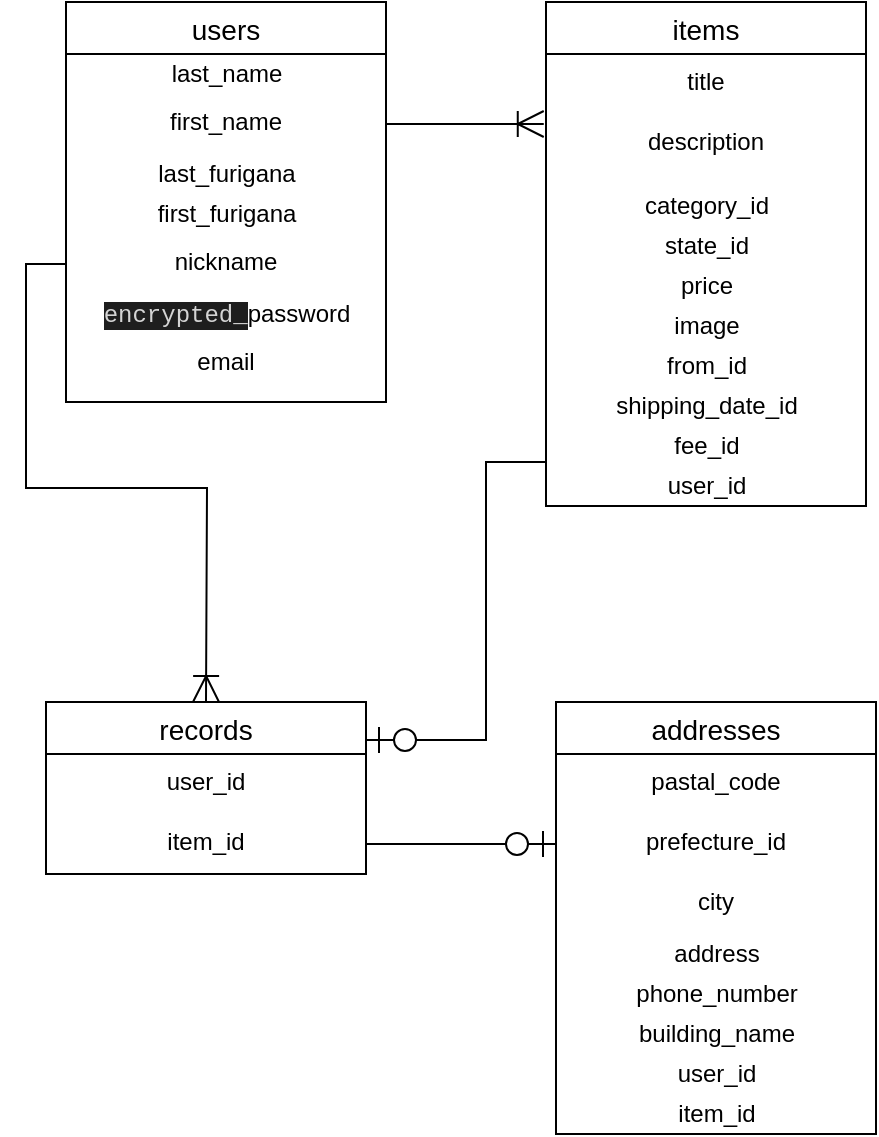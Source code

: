 <mxfile version="14.2.4" type="embed">
    <diagram id="J0tkj7klWX1JQdpSFdzE" name="ページ1">
        <mxGraphModel dx="2058" dy="722" grid="1" gridSize="10" guides="1" tooltips="1" connect="1" arrows="1" fold="1" page="1" pageScale="1" pageWidth="850" pageHeight="1100" math="0" shadow="0">
            <root>
                <mxCell id="0"/>
                <mxCell id="1" parent="0"/>
                <mxCell id="7" value="items" style="swimlane;fontStyle=0;childLayout=stackLayout;horizontal=1;startSize=26;horizontalStack=0;resizeParent=1;resizeParentMax=0;resizeLast=0;collapsible=1;marginBottom=0;align=center;fontSize=14;" parent="1" vertex="1">
                    <mxGeometry x="260" y="70" width="160" height="252" as="geometry"/>
                </mxCell>
                <mxCell id="8" value="title" style="text;strokeColor=none;fillColor=none;spacingLeft=4;spacingRight=4;overflow=hidden;rotatable=0;points=[[0,0.5],[1,0.5]];portConstraint=eastwest;fontSize=12;align=center;" parent="7" vertex="1">
                    <mxGeometry y="26" width="160" height="30" as="geometry"/>
                </mxCell>
                <mxCell id="9" value="description" style="text;strokeColor=none;fillColor=none;spacingLeft=4;spacingRight=4;overflow=hidden;rotatable=0;points=[[0,0.5],[1,0.5]];portConstraint=eastwest;fontSize=12;align=center;" parent="7" vertex="1">
                    <mxGeometry y="56" width="160" height="36" as="geometry"/>
                </mxCell>
                <mxCell id="26" value="category_id" style="text;html=1;resizable=0;autosize=1;align=center;verticalAlign=middle;points=[];fillColor=none;strokeColor=none;rounded=0;" parent="7" vertex="1">
                    <mxGeometry y="92" width="160" height="20" as="geometry"/>
                </mxCell>
                <mxCell id="27" value="state_id" style="text;html=1;resizable=0;autosize=1;align=center;verticalAlign=middle;points=[];fillColor=none;strokeColor=none;rounded=0;" parent="7" vertex="1">
                    <mxGeometry y="112" width="160" height="20" as="geometry"/>
                </mxCell>
                <mxCell id="28" value="price" style="text;html=1;resizable=0;autosize=1;align=center;verticalAlign=middle;points=[];fillColor=none;strokeColor=none;rounded=0;" parent="7" vertex="1">
                    <mxGeometry y="132" width="160" height="20" as="geometry"/>
                </mxCell>
                <mxCell id="29" value="image" style="text;html=1;resizable=0;autosize=1;align=center;verticalAlign=middle;points=[];fillColor=none;strokeColor=none;rounded=0;" parent="7" vertex="1">
                    <mxGeometry y="152" width="160" height="20" as="geometry"/>
                </mxCell>
                <mxCell id="30" value="from_id" style="text;html=1;resizable=0;autosize=1;align=center;verticalAlign=middle;points=[];fillColor=none;strokeColor=none;rounded=0;" parent="7" vertex="1">
                    <mxGeometry y="172" width="160" height="20" as="geometry"/>
                </mxCell>
                <mxCell id="31" value="shipping_date_id" style="text;html=1;resizable=0;autosize=1;align=center;verticalAlign=middle;points=[];fillColor=none;strokeColor=none;rounded=0;" parent="7" vertex="1">
                    <mxGeometry y="192" width="160" height="20" as="geometry"/>
                </mxCell>
                <mxCell id="32" value="fee_id" style="text;html=1;resizable=0;autosize=1;align=center;verticalAlign=middle;points=[];fillColor=none;strokeColor=none;rounded=0;" parent="7" vertex="1">
                    <mxGeometry y="212" width="160" height="20" as="geometry"/>
                </mxCell>
                <mxCell id="33" value="user_id" style="text;html=1;resizable=0;autosize=1;align=center;verticalAlign=middle;points=[];fillColor=none;strokeColor=none;rounded=0;" parent="7" vertex="1">
                    <mxGeometry y="232" width="160" height="20" as="geometry"/>
                </mxCell>
                <mxCell id="11" value="records" style="swimlane;fontStyle=0;childLayout=stackLayout;horizontal=1;startSize=26;horizontalStack=0;resizeParent=1;resizeParentMax=0;resizeLast=0;collapsible=1;marginBottom=0;align=center;fontSize=14;" parent="1" vertex="1">
                    <mxGeometry x="10" y="420" width="160" height="86" as="geometry"/>
                </mxCell>
                <mxCell id="13" value="user_id" style="text;strokeColor=none;fillColor=none;spacingLeft=4;spacingRight=4;overflow=hidden;rotatable=0;points=[[0,0.5],[1,0.5]];portConstraint=eastwest;fontSize=12;align=center;" parent="11" vertex="1">
                    <mxGeometry y="26" width="160" height="30" as="geometry"/>
                </mxCell>
                <mxCell id="14" value="item_id" style="text;strokeColor=none;fillColor=none;spacingLeft=4;spacingRight=4;overflow=hidden;rotatable=0;points=[[0,0.5],[1,0.5]];portConstraint=eastwest;fontSize=12;align=center;" parent="11" vertex="1">
                    <mxGeometry y="56" width="160" height="30" as="geometry"/>
                </mxCell>
                <mxCell id="15" value="addresses" style="swimlane;fontStyle=0;childLayout=stackLayout;horizontal=1;startSize=26;horizontalStack=0;resizeParent=1;resizeParentMax=0;resizeLast=0;collapsible=1;marginBottom=0;align=center;fontSize=14;" parent="1" vertex="1">
                    <mxGeometry x="265" y="420" width="160" height="216" as="geometry"/>
                </mxCell>
                <mxCell id="16" value="pastal_code" style="text;strokeColor=none;fillColor=none;spacingLeft=4;spacingRight=4;overflow=hidden;rotatable=0;points=[[0,0.5],[1,0.5]];portConstraint=eastwest;fontSize=12;align=center;" parent="15" vertex="1">
                    <mxGeometry y="26" width="160" height="30" as="geometry"/>
                </mxCell>
                <mxCell id="17" value="prefecture_id" style="text;strokeColor=none;fillColor=none;spacingLeft=4;spacingRight=4;overflow=hidden;rotatable=0;points=[[0,0.5],[1,0.5]];portConstraint=eastwest;fontSize=12;align=center;" parent="15" vertex="1">
                    <mxGeometry y="56" width="160" height="30" as="geometry"/>
                </mxCell>
                <mxCell id="18" value="city" style="text;strokeColor=none;fillColor=none;spacingLeft=4;spacingRight=4;overflow=hidden;rotatable=0;points=[[0,0.5],[1,0.5]];portConstraint=eastwest;fontSize=12;align=center;" parent="15" vertex="1">
                    <mxGeometry y="86" width="160" height="30" as="geometry"/>
                </mxCell>
                <mxCell id="48" value="address" style="text;html=1;resizable=0;autosize=1;align=center;verticalAlign=middle;points=[];fillColor=none;strokeColor=none;rounded=0;" parent="15" vertex="1">
                    <mxGeometry y="116" width="160" height="20" as="geometry"/>
                </mxCell>
                <mxCell id="49" value="phone_number" style="text;html=1;resizable=0;autosize=1;align=center;verticalAlign=middle;points=[];fillColor=none;strokeColor=none;rounded=0;" parent="15" vertex="1">
                    <mxGeometry y="136" width="160" height="20" as="geometry"/>
                </mxCell>
                <mxCell id="57" value="building_name" style="text;html=1;resizable=0;autosize=1;align=center;verticalAlign=middle;points=[];fillColor=none;strokeColor=none;rounded=0;" vertex="1" parent="15">
                    <mxGeometry y="156" width="160" height="20" as="geometry"/>
                </mxCell>
                <mxCell id="55" value="user_id" style="text;html=1;resizable=0;autosize=1;align=center;verticalAlign=middle;points=[];fillColor=none;strokeColor=none;rounded=0;" parent="15" vertex="1">
                    <mxGeometry y="176" width="160" height="20" as="geometry"/>
                </mxCell>
                <mxCell id="56" value="item_id" style="text;html=1;resizable=0;autosize=1;align=center;verticalAlign=middle;points=[];fillColor=none;strokeColor=none;rounded=0;" parent="15" vertex="1">
                    <mxGeometry y="196" width="160" height="20" as="geometry"/>
                </mxCell>
                <mxCell id="19" value="users" style="swimlane;fontStyle=0;childLayout=stackLayout;horizontal=1;startSize=26;horizontalStack=0;resizeParent=1;resizeParentMax=0;resizeLast=0;collapsible=1;marginBottom=0;align=center;fontSize=14;" parent="1" vertex="1">
                    <mxGeometry x="20" y="70" width="160" height="200" as="geometry"/>
                </mxCell>
                <mxCell id="40" value="last_name" style="text;html=1;resizable=0;autosize=1;align=center;verticalAlign=middle;points=[];fillColor=none;strokeColor=none;rounded=0;" parent="19" vertex="1">
                    <mxGeometry y="26" width="160" height="20" as="geometry"/>
                </mxCell>
                <mxCell id="20" value="first_name" style="text;strokeColor=none;fillColor=none;spacingLeft=4;spacingRight=4;overflow=hidden;rotatable=0;points=[[0,0.5],[1,0.5]];portConstraint=eastwest;fontSize=12;align=center;" parent="19" vertex="1">
                    <mxGeometry y="46" width="160" height="30" as="geometry"/>
                </mxCell>
                <mxCell id="24" value="last_furigana" style="text;html=1;resizable=0;autosize=1;align=center;verticalAlign=middle;points=[];fillColor=none;strokeColor=none;rounded=0;" parent="19" vertex="1">
                    <mxGeometry y="76" width="160" height="20" as="geometry"/>
                </mxCell>
                <mxCell id="41" value="first_furigana" style="text;html=1;resizable=0;autosize=1;align=center;verticalAlign=middle;points=[];fillColor=none;strokeColor=none;rounded=0;" parent="19" vertex="1">
                    <mxGeometry y="96" width="160" height="20" as="geometry"/>
                </mxCell>
                <mxCell id="21" value="nickname" style="text;strokeColor=none;fillColor=none;spacingLeft=4;spacingRight=4;overflow=hidden;rotatable=0;points=[[0,0.5],[1,0.5]];portConstraint=eastwest;fontSize=12;align=center;" parent="19" vertex="1">
                    <mxGeometry y="116" width="160" height="30" as="geometry"/>
                </mxCell>
                <mxCell id="25" value="&lt;span style=&quot;background-color: rgb(30 , 30 , 30) ; color: rgb(212 , 212 , 212) ; font-family: &amp;#34;menlo&amp;#34; , &amp;#34;monaco&amp;#34; , &amp;#34;courier new&amp;#34; , monospace&quot;&gt;encrypted_&lt;/span&gt;password" style="text;html=1;resizable=0;autosize=1;align=center;verticalAlign=middle;points=[];fillColor=none;strokeColor=none;rounded=0;" parent="19" vertex="1">
                    <mxGeometry y="146" width="160" height="20" as="geometry"/>
                </mxCell>
                <mxCell id="22" value="email" style="text;strokeColor=none;fillColor=none;spacingLeft=4;spacingRight=4;overflow=hidden;rotatable=0;points=[[0,0.5],[1,0.5]];portConstraint=eastwest;fontSize=12;align=center;" parent="19" vertex="1">
                    <mxGeometry y="166" width="160" height="34" as="geometry"/>
                </mxCell>
                <mxCell id="36" style="edgeStyle=orthogonalEdgeStyle;rounded=0;orthogonalLoop=1;jettySize=auto;html=1;exitX=0;exitY=0.5;exitDx=0;exitDy=0;endArrow=ERoneToMany;endFill=0;endSize=11;targetPerimeterSpacing=0;" parent="1" source="21" edge="1">
                    <mxGeometry relative="1" as="geometry">
                        <mxPoint x="90" y="420" as="targetPoint"/>
                    </mxGeometry>
                </mxCell>
                <mxCell id="45" style="edgeStyle=orthogonalEdgeStyle;rounded=0;orthogonalLoop=1;jettySize=auto;html=1;exitX=1;exitY=0.5;exitDx=0;exitDy=0;entryX=-0.007;entryY=0.139;entryDx=0;entryDy=0;entryPerimeter=0;endArrow=ERoneToMany;endFill=0;endSize=11;targetPerimeterSpacing=0;" parent="1" source="20" target="9" edge="1">
                    <mxGeometry relative="1" as="geometry"/>
                </mxCell>
                <mxCell id="46" style="edgeStyle=orthogonalEdgeStyle;rounded=0;orthogonalLoop=1;jettySize=auto;html=1;exitX=0;exitY=0.5;exitDx=0;exitDy=0;endArrow=ERzeroToOne;endFill=1;endSize=11;targetPerimeterSpacing=0;" parent="1" source="9" target="11" edge="1">
                    <mxGeometry relative="1" as="geometry">
                        <mxPoint x="230" y="440" as="targetPoint"/>
                        <Array as="points">
                            <mxPoint x="260" y="300"/>
                            <mxPoint x="230" y="300"/>
                            <mxPoint x="230" y="439"/>
                        </Array>
                    </mxGeometry>
                </mxCell>
                <mxCell id="50" style="edgeStyle=orthogonalEdgeStyle;rounded=0;orthogonalLoop=1;jettySize=auto;html=1;exitX=1;exitY=0.5;exitDx=0;exitDy=0;entryX=0;entryY=0.5;entryDx=0;entryDy=0;endArrow=ERzeroToOne;endFill=1;endSize=11;targetPerimeterSpacing=0;" parent="1" source="14" target="17" edge="1">
                    <mxGeometry relative="1" as="geometry"/>
                </mxCell>
            </root>
        </mxGraphModel>
    </diagram>
</mxfile>